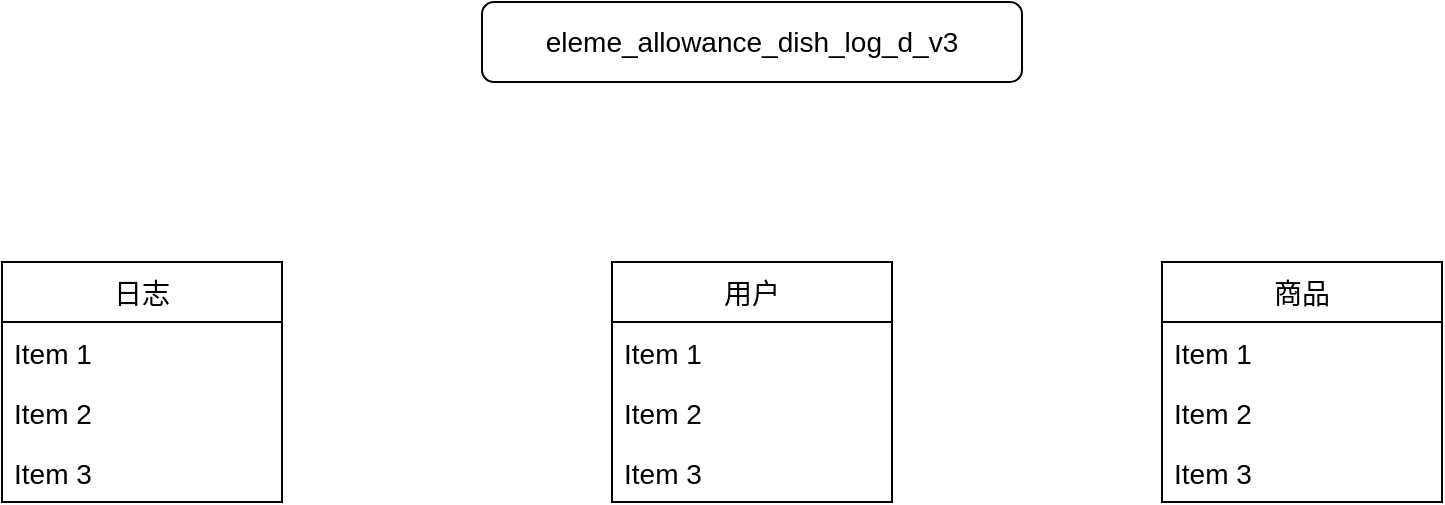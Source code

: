 <mxfile version="20.0.1" type="github">
  <diagram id="2DnHEuhvr_0OLsZTUTXN" name="Page-1">
    <mxGraphModel dx="1234" dy="737" grid="1" gridSize="10" guides="1" tooltips="1" connect="1" arrows="1" fold="1" page="1" pageScale="1" pageWidth="827" pageHeight="1169" math="0" shadow="0">
      <root>
        <mxCell id="0" />
        <mxCell id="1" parent="0" />
        <mxCell id="__hUjjfLbXIgwgU6XOn6-1" value="&lt;div class=&quot;lake-content&quot;&gt;&lt;span class=&quot;ne-text&quot;&gt;&lt;font style=&quot;font-size: 14px;&quot;&gt;eleme_allowance_dish_log_d_v3&lt;/font&gt;&lt;/span&gt;&lt;/div&gt;" style="rounded=1;whiteSpace=wrap;html=1;" vertex="1" parent="1">
          <mxGeometry x="330" y="80" width="270" height="40" as="geometry" />
        </mxCell>
        <mxCell id="__hUjjfLbXIgwgU6XOn6-2" value="日志" style="swimlane;fontStyle=0;childLayout=stackLayout;horizontal=1;startSize=30;horizontalStack=0;resizeParent=1;resizeParentMax=0;resizeLast=0;collapsible=1;marginBottom=0;fontSize=14;" vertex="1" parent="1">
          <mxGeometry x="90" y="210" width="140" height="120" as="geometry" />
        </mxCell>
        <mxCell id="__hUjjfLbXIgwgU6XOn6-3" value="Item 1" style="text;strokeColor=none;fillColor=none;align=left;verticalAlign=middle;spacingLeft=4;spacingRight=4;overflow=hidden;points=[[0,0.5],[1,0.5]];portConstraint=eastwest;rotatable=0;fontSize=14;" vertex="1" parent="__hUjjfLbXIgwgU6XOn6-2">
          <mxGeometry y="30" width="140" height="30" as="geometry" />
        </mxCell>
        <mxCell id="__hUjjfLbXIgwgU6XOn6-4" value="Item 2" style="text;strokeColor=none;fillColor=none;align=left;verticalAlign=middle;spacingLeft=4;spacingRight=4;overflow=hidden;points=[[0,0.5],[1,0.5]];portConstraint=eastwest;rotatable=0;fontSize=14;" vertex="1" parent="__hUjjfLbXIgwgU6XOn6-2">
          <mxGeometry y="60" width="140" height="30" as="geometry" />
        </mxCell>
        <mxCell id="__hUjjfLbXIgwgU6XOn6-5" value="Item 3" style="text;strokeColor=none;fillColor=none;align=left;verticalAlign=middle;spacingLeft=4;spacingRight=4;overflow=hidden;points=[[0,0.5],[1,0.5]];portConstraint=eastwest;rotatable=0;fontSize=14;" vertex="1" parent="__hUjjfLbXIgwgU6XOn6-2">
          <mxGeometry y="90" width="140" height="30" as="geometry" />
        </mxCell>
        <mxCell id="__hUjjfLbXIgwgU6XOn6-6" value="用户" style="swimlane;fontStyle=0;childLayout=stackLayout;horizontal=1;startSize=30;horizontalStack=0;resizeParent=1;resizeParentMax=0;resizeLast=0;collapsible=1;marginBottom=0;fontSize=14;" vertex="1" parent="1">
          <mxGeometry x="395" y="210" width="140" height="120" as="geometry" />
        </mxCell>
        <mxCell id="__hUjjfLbXIgwgU6XOn6-7" value="Item 1" style="text;strokeColor=none;fillColor=none;align=left;verticalAlign=middle;spacingLeft=4;spacingRight=4;overflow=hidden;points=[[0,0.5],[1,0.5]];portConstraint=eastwest;rotatable=0;fontSize=14;" vertex="1" parent="__hUjjfLbXIgwgU6XOn6-6">
          <mxGeometry y="30" width="140" height="30" as="geometry" />
        </mxCell>
        <mxCell id="__hUjjfLbXIgwgU6XOn6-8" value="Item 2" style="text;strokeColor=none;fillColor=none;align=left;verticalAlign=middle;spacingLeft=4;spacingRight=4;overflow=hidden;points=[[0,0.5],[1,0.5]];portConstraint=eastwest;rotatable=0;fontSize=14;" vertex="1" parent="__hUjjfLbXIgwgU6XOn6-6">
          <mxGeometry y="60" width="140" height="30" as="geometry" />
        </mxCell>
        <mxCell id="__hUjjfLbXIgwgU6XOn6-9" value="Item 3" style="text;strokeColor=none;fillColor=none;align=left;verticalAlign=middle;spacingLeft=4;spacingRight=4;overflow=hidden;points=[[0,0.5],[1,0.5]];portConstraint=eastwest;rotatable=0;fontSize=14;" vertex="1" parent="__hUjjfLbXIgwgU6XOn6-6">
          <mxGeometry y="90" width="140" height="30" as="geometry" />
        </mxCell>
        <mxCell id="__hUjjfLbXIgwgU6XOn6-10" value="商品" style="swimlane;fontStyle=0;childLayout=stackLayout;horizontal=1;startSize=30;horizontalStack=0;resizeParent=1;resizeParentMax=0;resizeLast=0;collapsible=1;marginBottom=0;fontSize=14;" vertex="1" parent="1">
          <mxGeometry x="670" y="210" width="140" height="120" as="geometry" />
        </mxCell>
        <mxCell id="__hUjjfLbXIgwgU6XOn6-11" value="Item 1" style="text;strokeColor=none;fillColor=none;align=left;verticalAlign=middle;spacingLeft=4;spacingRight=4;overflow=hidden;points=[[0,0.5],[1,0.5]];portConstraint=eastwest;rotatable=0;fontSize=14;" vertex="1" parent="__hUjjfLbXIgwgU6XOn6-10">
          <mxGeometry y="30" width="140" height="30" as="geometry" />
        </mxCell>
        <mxCell id="__hUjjfLbXIgwgU6XOn6-12" value="Item 2" style="text;strokeColor=none;fillColor=none;align=left;verticalAlign=middle;spacingLeft=4;spacingRight=4;overflow=hidden;points=[[0,0.5],[1,0.5]];portConstraint=eastwest;rotatable=0;fontSize=14;" vertex="1" parent="__hUjjfLbXIgwgU6XOn6-10">
          <mxGeometry y="60" width="140" height="30" as="geometry" />
        </mxCell>
        <mxCell id="__hUjjfLbXIgwgU6XOn6-13" value="Item 3" style="text;strokeColor=none;fillColor=none;align=left;verticalAlign=middle;spacingLeft=4;spacingRight=4;overflow=hidden;points=[[0,0.5],[1,0.5]];portConstraint=eastwest;rotatable=0;fontSize=14;" vertex="1" parent="__hUjjfLbXIgwgU6XOn6-10">
          <mxGeometry y="90" width="140" height="30" as="geometry" />
        </mxCell>
      </root>
    </mxGraphModel>
  </diagram>
</mxfile>
